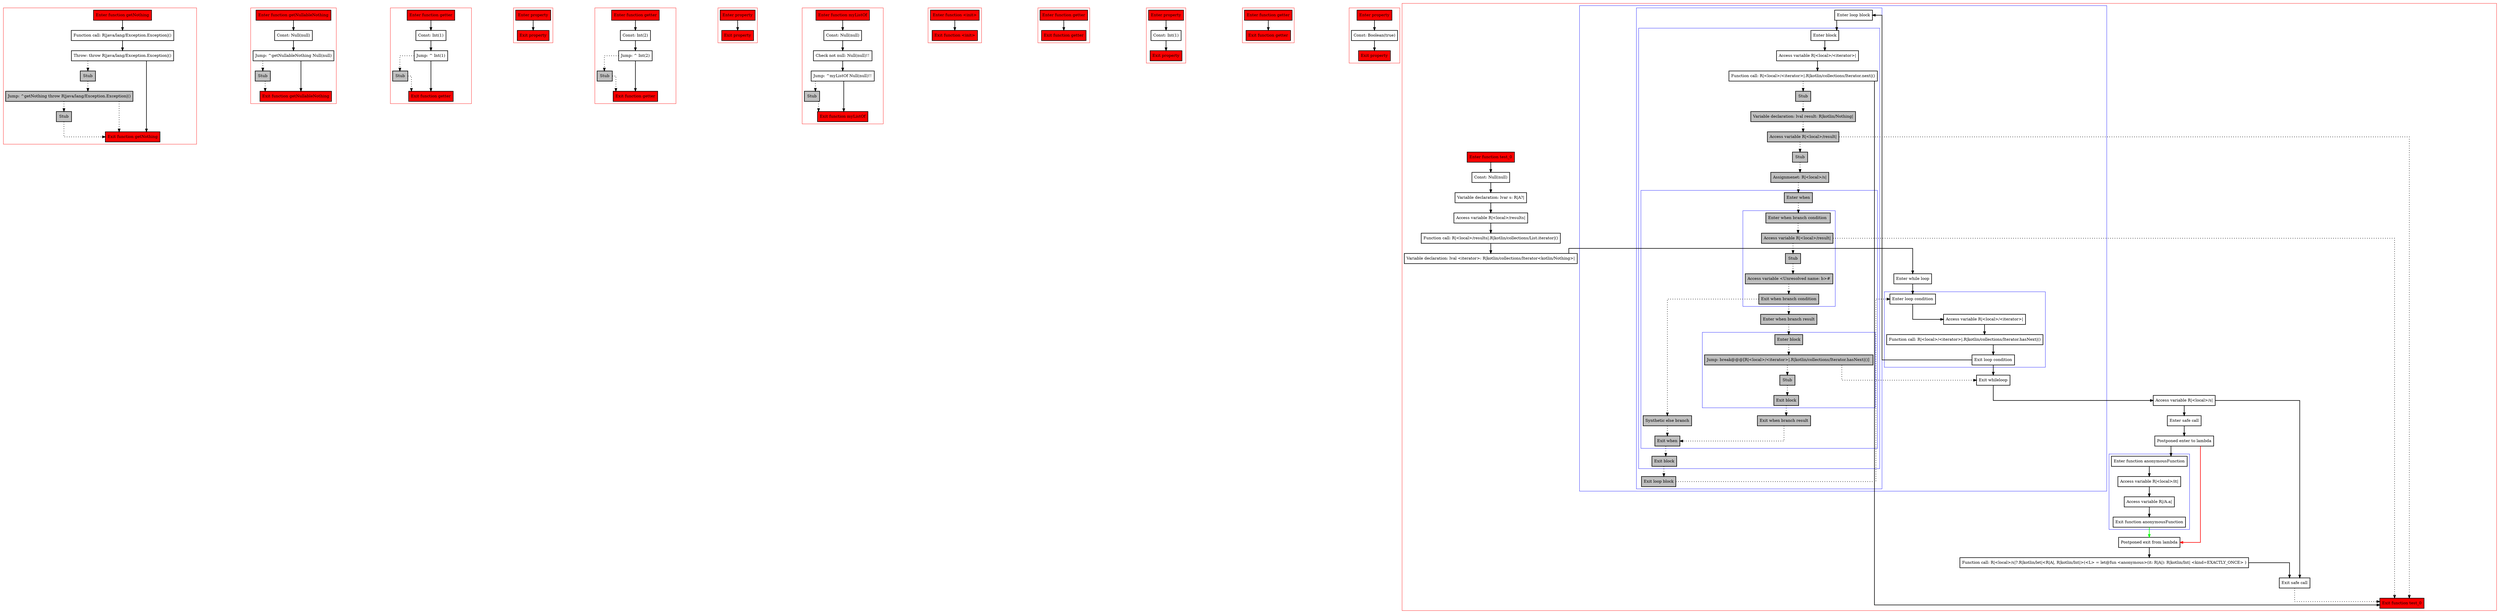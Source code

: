 digraph smartcastToNothing_kt {
    graph [splines=ortho nodesep=3]
    node [shape=box penwidth=2]
    edge [penwidth=2]

    subgraph cluster_0 {
        color=red
        0 [label="Enter function getNothing" style="filled" fillcolor=red];
        1 [label="Function call: R|java/lang/Exception.Exception|()"];
        2 [label="Throw: throw R|java/lang/Exception.Exception|()"];
        3 [label="Stub" style="filled" fillcolor=gray];
        4 [label="Jump: ^getNothing throw R|java/lang/Exception.Exception|()" style="filled" fillcolor=gray];
        5 [label="Stub" style="filled" fillcolor=gray];
        6 [label="Exit function getNothing" style="filled" fillcolor=red];
    }

    0 -> {1};
    1 -> {2};
    2 -> {6};
    2 -> {3} [style=dotted];
    3 -> {4} [style=dotted];
    4 -> {6 5} [style=dotted];
    5 -> {6} [style=dotted];

    subgraph cluster_1 {
        color=red
        7 [label="Enter function getNullableNothing" style="filled" fillcolor=red];
        8 [label="Const: Null(null)"];
        9 [label="Jump: ^getNullableNothing Null(null)"];
        10 [label="Stub" style="filled" fillcolor=gray];
        11 [label="Exit function getNullableNothing" style="filled" fillcolor=red];
    }

    7 -> {8};
    8 -> {9};
    9 -> {11};
    9 -> {10} [style=dotted];
    10 -> {11} [style=dotted];

    subgraph cluster_2 {
        color=red
        12 [label="Enter function getter" style="filled" fillcolor=red];
        13 [label="Const: Int(1)"];
        14 [label="Jump: ^ Int(1)"];
        15 [label="Stub" style="filled" fillcolor=gray];
        16 [label="Exit function getter" style="filled" fillcolor=red];
    }

    12 -> {13};
    13 -> {14};
    14 -> {16};
    14 -> {15} [style=dotted];
    15 -> {16} [style=dotted];

    subgraph cluster_3 {
        color=red
        17 [label="Enter property" style="filled" fillcolor=red];
        18 [label="Exit property" style="filled" fillcolor=red];
    }

    17 -> {18};

    subgraph cluster_4 {
        color=red
        19 [label="Enter function getter" style="filled" fillcolor=red];
        20 [label="Const: Int(2)"];
        21 [label="Jump: ^ Int(2)"];
        22 [label="Stub" style="filled" fillcolor=gray];
        23 [label="Exit function getter" style="filled" fillcolor=red];
    }

    19 -> {20};
    20 -> {21};
    21 -> {23};
    21 -> {22} [style=dotted];
    22 -> {23} [style=dotted];

    subgraph cluster_5 {
        color=red
        24 [label="Enter property" style="filled" fillcolor=red];
        25 [label="Exit property" style="filled" fillcolor=red];
    }

    24 -> {25};

    subgraph cluster_6 {
        color=red
        26 [label="Enter function myListOf" style="filled" fillcolor=red];
        27 [label="Const: Null(null)"];
        28 [label="Check not null: Null(null)!!"];
        29 [label="Jump: ^myListOf Null(null)!!"];
        30 [label="Stub" style="filled" fillcolor=gray];
        31 [label="Exit function myListOf" style="filled" fillcolor=red];
    }

    26 -> {27};
    27 -> {28};
    28 -> {29};
    29 -> {31};
    29 -> {30} [style=dotted];
    30 -> {31} [style=dotted];

    subgraph cluster_7 {
        color=red
        32 [label="Enter function <init>" style="filled" fillcolor=red];
        33 [label="Exit function <init>" style="filled" fillcolor=red];
    }

    32 -> {33};

    subgraph cluster_8 {
        color=red
        34 [label="Enter function getter" style="filled" fillcolor=red];
        35 [label="Exit function getter" style="filled" fillcolor=red];
    }

    34 -> {35};

    subgraph cluster_9 {
        color=red
        36 [label="Enter property" style="filled" fillcolor=red];
        37 [label="Const: Int(1)"];
        38 [label="Exit property" style="filled" fillcolor=red];
    }

    36 -> {37};
    37 -> {38};

    subgraph cluster_10 {
        color=red
        39 [label="Enter function getter" style="filled" fillcolor=red];
        40 [label="Exit function getter" style="filled" fillcolor=red];
    }

    39 -> {40};

    subgraph cluster_11 {
        color=red
        41 [label="Enter property" style="filled" fillcolor=red];
        42 [label="Const: Boolean(true)"];
        43 [label="Exit property" style="filled" fillcolor=red];
    }

    41 -> {42};
    42 -> {43};

    subgraph cluster_12 {
        color=red
        44 [label="Enter function test_0" style="filled" fillcolor=red];
        45 [label="Const: Null(null)"];
        46 [label="Variable declaration: lvar s: R|A?|"];
        47 [label="Access variable R|<local>/results|"];
        48 [label="Function call: R|<local>/results|.R|kotlin/collections/List.iterator|()"];
        49 [label="Variable declaration: lval <iterator>: R|kotlin/collections/Iterator<kotlin/Nothing>|"];
        subgraph cluster_13 {
            color=blue
            50 [label="Enter while loop"];
            subgraph cluster_14 {
                color=blue
                51 [label="Enter loop condition"];
                52 [label="Access variable R|<local>/<iterator>|"];
                53 [label="Function call: R|<local>/<iterator>|.R|kotlin/collections/Iterator.hasNext|()"];
                54 [label="Exit loop condition"];
            }
            subgraph cluster_15 {
                color=blue
                55 [label="Enter loop block"];
                subgraph cluster_16 {
                    color=blue
                    56 [label="Enter block"];
                    57 [label="Access variable R|<local>/<iterator>|"];
                    58 [label="Function call: R|<local>/<iterator>|.R|kotlin/collections/Iterator.next|()"];
                    59 [label="Stub" style="filled" fillcolor=gray];
                    60 [label="Variable declaration: lval result: R|kotlin/Nothing|" style="filled" fillcolor=gray];
                    61 [label="Access variable R|<local>/result|" style="filled" fillcolor=gray];
                    62 [label="Stub" style="filled" fillcolor=gray];
                    63 [label="Assignmenet: R|<local>/s|" style="filled" fillcolor=gray];
                    subgraph cluster_17 {
                        color=blue
                        64 [label="Enter when" style="filled" fillcolor=gray];
                        subgraph cluster_18 {
                            color=blue
                            65 [label="Enter when branch condition " style="filled" fillcolor=gray];
                            66 [label="Access variable R|<local>/result|" style="filled" fillcolor=gray];
                            67 [label="Stub" style="filled" fillcolor=gray];
                            68 [label="Access variable <Unresolved name: b>#" style="filled" fillcolor=gray];
                            69 [label="Exit when branch condition" style="filled" fillcolor=gray];
                        }
                        70 [label="Synthetic else branch" style="filled" fillcolor=gray];
                        71 [label="Enter when branch result" style="filled" fillcolor=gray];
                        subgraph cluster_19 {
                            color=blue
                            72 [label="Enter block" style="filled" fillcolor=gray];
                            73 [label="Jump: break@@@[R|<local>/<iterator>|.R|kotlin/collections/Iterator.hasNext|()] " style="filled" fillcolor=gray];
                            74 [label="Stub" style="filled" fillcolor=gray];
                            75 [label="Exit block" style="filled" fillcolor=gray];
                        }
                        76 [label="Exit when branch result" style="filled" fillcolor=gray];
                        77 [label="Exit when" style="filled" fillcolor=gray];
                    }
                    78 [label="Exit block" style="filled" fillcolor=gray];
                }
                79 [label="Exit loop block" style="filled" fillcolor=gray];
            }
            80 [label="Exit whileloop"];
        }
        81 [label="Access variable R|<local>/s|"];
        82 [label="Enter safe call"];
        83 [label="Postponed enter to lambda"];
        subgraph cluster_20 {
            color=blue
            84 [label="Enter function anonymousFunction"];
            85 [label="Access variable R|<local>/it|"];
            86 [label="Access variable R|/A.a|"];
            87 [label="Exit function anonymousFunction"];
        }
        88 [label="Postponed exit from lambda"];
        89 [label="Function call: R|<local>/s|?.R|kotlin/let|<R|A|, R|kotlin/Int|>(<L> = let@fun <anonymous>(it: R|A|): R|kotlin/Int| <kind=EXACTLY_ONCE> )"];
        90 [label="Exit safe call"];
        91 [label="Exit function test_0" style="filled" fillcolor=red];
    }

    44 -> {45};
    45 -> {46};
    46 -> {47};
    47 -> {48};
    48 -> {49};
    49 -> {50};
    50 -> {51};
    51 -> {52};
    52 -> {53};
    53 -> {54};
    54 -> {80 55};
    55 -> {56};
    56 -> {57};
    57 -> {58};
    58 -> {91};
    58 -> {59} [style=dotted];
    59 -> {60} [style=dotted];
    60 -> {61} [style=dotted];
    61 -> {91 62} [style=dotted];
    62 -> {63} [style=dotted];
    63 -> {64} [style=dotted];
    64 -> {65} [style=dotted];
    65 -> {66} [style=dotted];
    66 -> {91 67} [style=dotted];
    67 -> {68} [style=dotted];
    68 -> {69} [style=dotted];
    69 -> {71 70} [style=dotted];
    70 -> {77} [style=dotted];
    71 -> {72} [style=dotted];
    72 -> {73} [style=dotted];
    73 -> {80 74} [style=dotted];
    74 -> {75} [style=dotted];
    75 -> {76} [style=dotted];
    76 -> {77} [style=dotted];
    77 -> {78} [style=dotted];
    78 -> {79} [style=dotted];
    79 -> {51} [style=dotted];
    80 -> {81};
    81 -> {82 90};
    82 -> {83};
    83 -> {84};
    83 -> {88} [color=red];
    84 -> {85};
    85 -> {86};
    86 -> {87};
    87 -> {88} [color=green];
    88 -> {89};
    89 -> {90};
    90 -> {91} [style=dotted];

}
